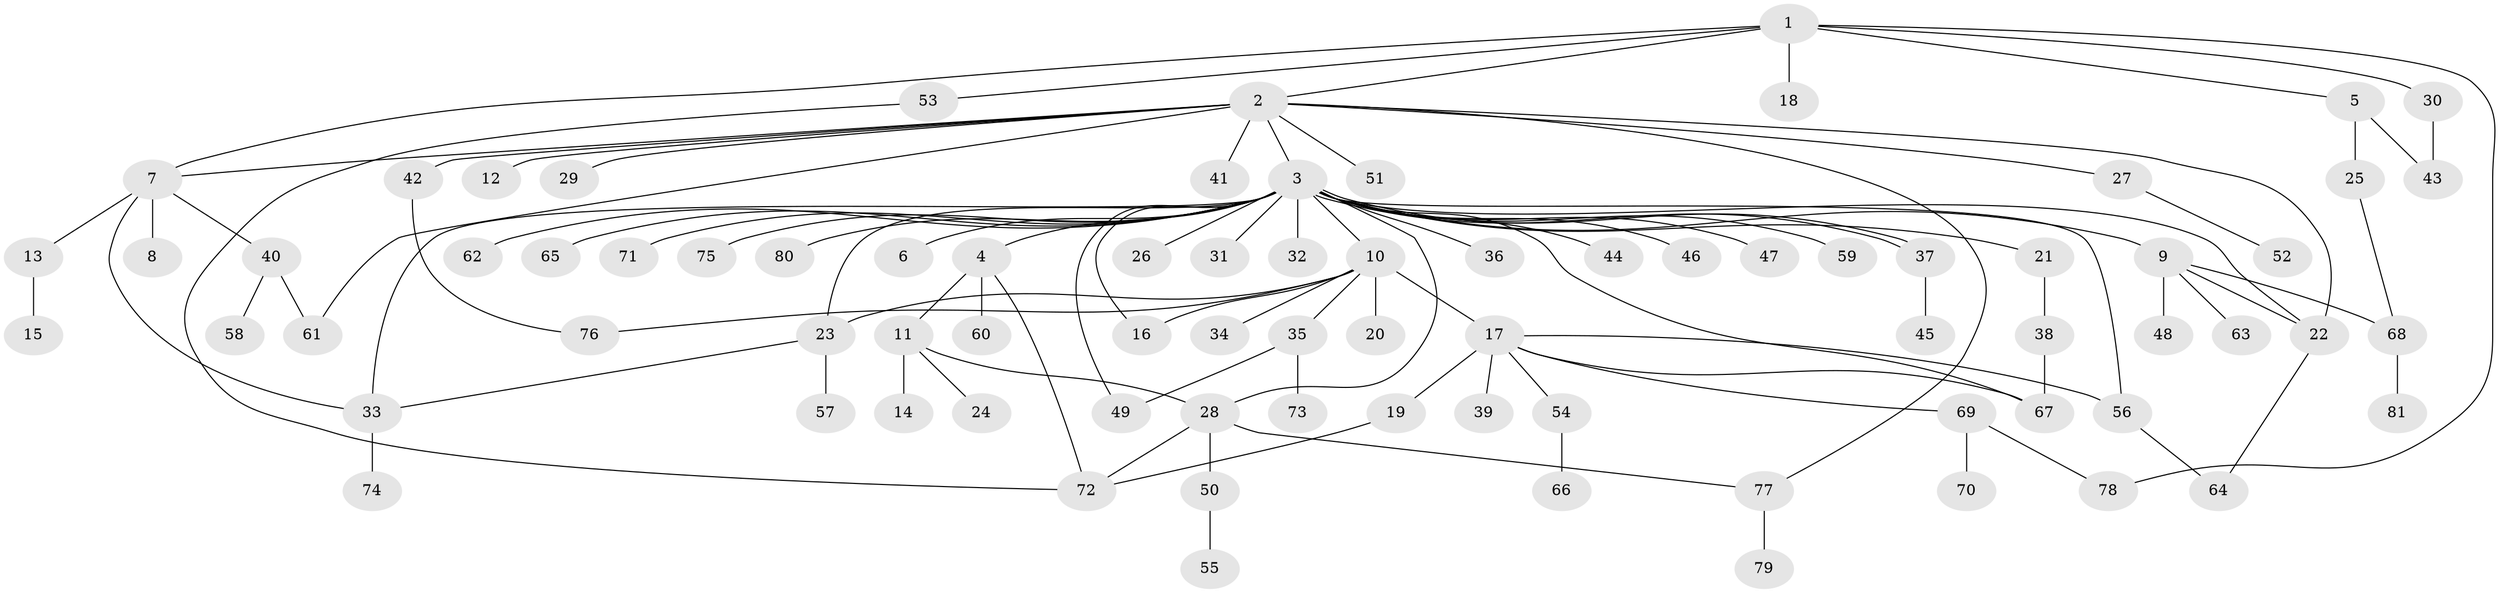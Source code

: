 // coarse degree distribution, {7: 0.04, 1: 0.48, 3: 0.12, 4: 0.12, 5: 0.12, 19: 0.04, 2: 0.08}
// Generated by graph-tools (version 1.1) at 2025/36/03/04/25 23:36:47]
// undirected, 81 vertices, 103 edges
graph export_dot {
  node [color=gray90,style=filled];
  1;
  2;
  3;
  4;
  5;
  6;
  7;
  8;
  9;
  10;
  11;
  12;
  13;
  14;
  15;
  16;
  17;
  18;
  19;
  20;
  21;
  22;
  23;
  24;
  25;
  26;
  27;
  28;
  29;
  30;
  31;
  32;
  33;
  34;
  35;
  36;
  37;
  38;
  39;
  40;
  41;
  42;
  43;
  44;
  45;
  46;
  47;
  48;
  49;
  50;
  51;
  52;
  53;
  54;
  55;
  56;
  57;
  58;
  59;
  60;
  61;
  62;
  63;
  64;
  65;
  66;
  67;
  68;
  69;
  70;
  71;
  72;
  73;
  74;
  75;
  76;
  77;
  78;
  79;
  80;
  81;
  1 -- 2;
  1 -- 5;
  1 -- 7;
  1 -- 18;
  1 -- 30;
  1 -- 53;
  1 -- 78;
  2 -- 3;
  2 -- 7;
  2 -- 12;
  2 -- 22;
  2 -- 27;
  2 -- 29;
  2 -- 41;
  2 -- 42;
  2 -- 51;
  2 -- 61;
  2 -- 77;
  3 -- 4;
  3 -- 6;
  3 -- 9;
  3 -- 10;
  3 -- 16;
  3 -- 21;
  3 -- 22;
  3 -- 23;
  3 -- 26;
  3 -- 28;
  3 -- 31;
  3 -- 32;
  3 -- 33;
  3 -- 36;
  3 -- 37;
  3 -- 37;
  3 -- 44;
  3 -- 46;
  3 -- 47;
  3 -- 49;
  3 -- 56;
  3 -- 59;
  3 -- 62;
  3 -- 65;
  3 -- 67;
  3 -- 71;
  3 -- 75;
  3 -- 80;
  4 -- 11;
  4 -- 60;
  4 -- 72;
  5 -- 25;
  5 -- 43;
  7 -- 8;
  7 -- 13;
  7 -- 33;
  7 -- 40;
  9 -- 22;
  9 -- 48;
  9 -- 63;
  9 -- 68;
  10 -- 16;
  10 -- 17;
  10 -- 20;
  10 -- 23;
  10 -- 34;
  10 -- 35;
  10 -- 76;
  11 -- 14;
  11 -- 24;
  11 -- 28;
  13 -- 15;
  17 -- 19;
  17 -- 39;
  17 -- 54;
  17 -- 56;
  17 -- 67;
  17 -- 69;
  19 -- 72;
  21 -- 38;
  22 -- 64;
  23 -- 33;
  23 -- 57;
  25 -- 68;
  27 -- 52;
  28 -- 50;
  28 -- 72;
  28 -- 77;
  30 -- 43;
  33 -- 74;
  35 -- 49;
  35 -- 73;
  37 -- 45;
  38 -- 67;
  40 -- 58;
  40 -- 61;
  42 -- 76;
  50 -- 55;
  53 -- 72;
  54 -- 66;
  56 -- 64;
  68 -- 81;
  69 -- 70;
  69 -- 78;
  77 -- 79;
}

